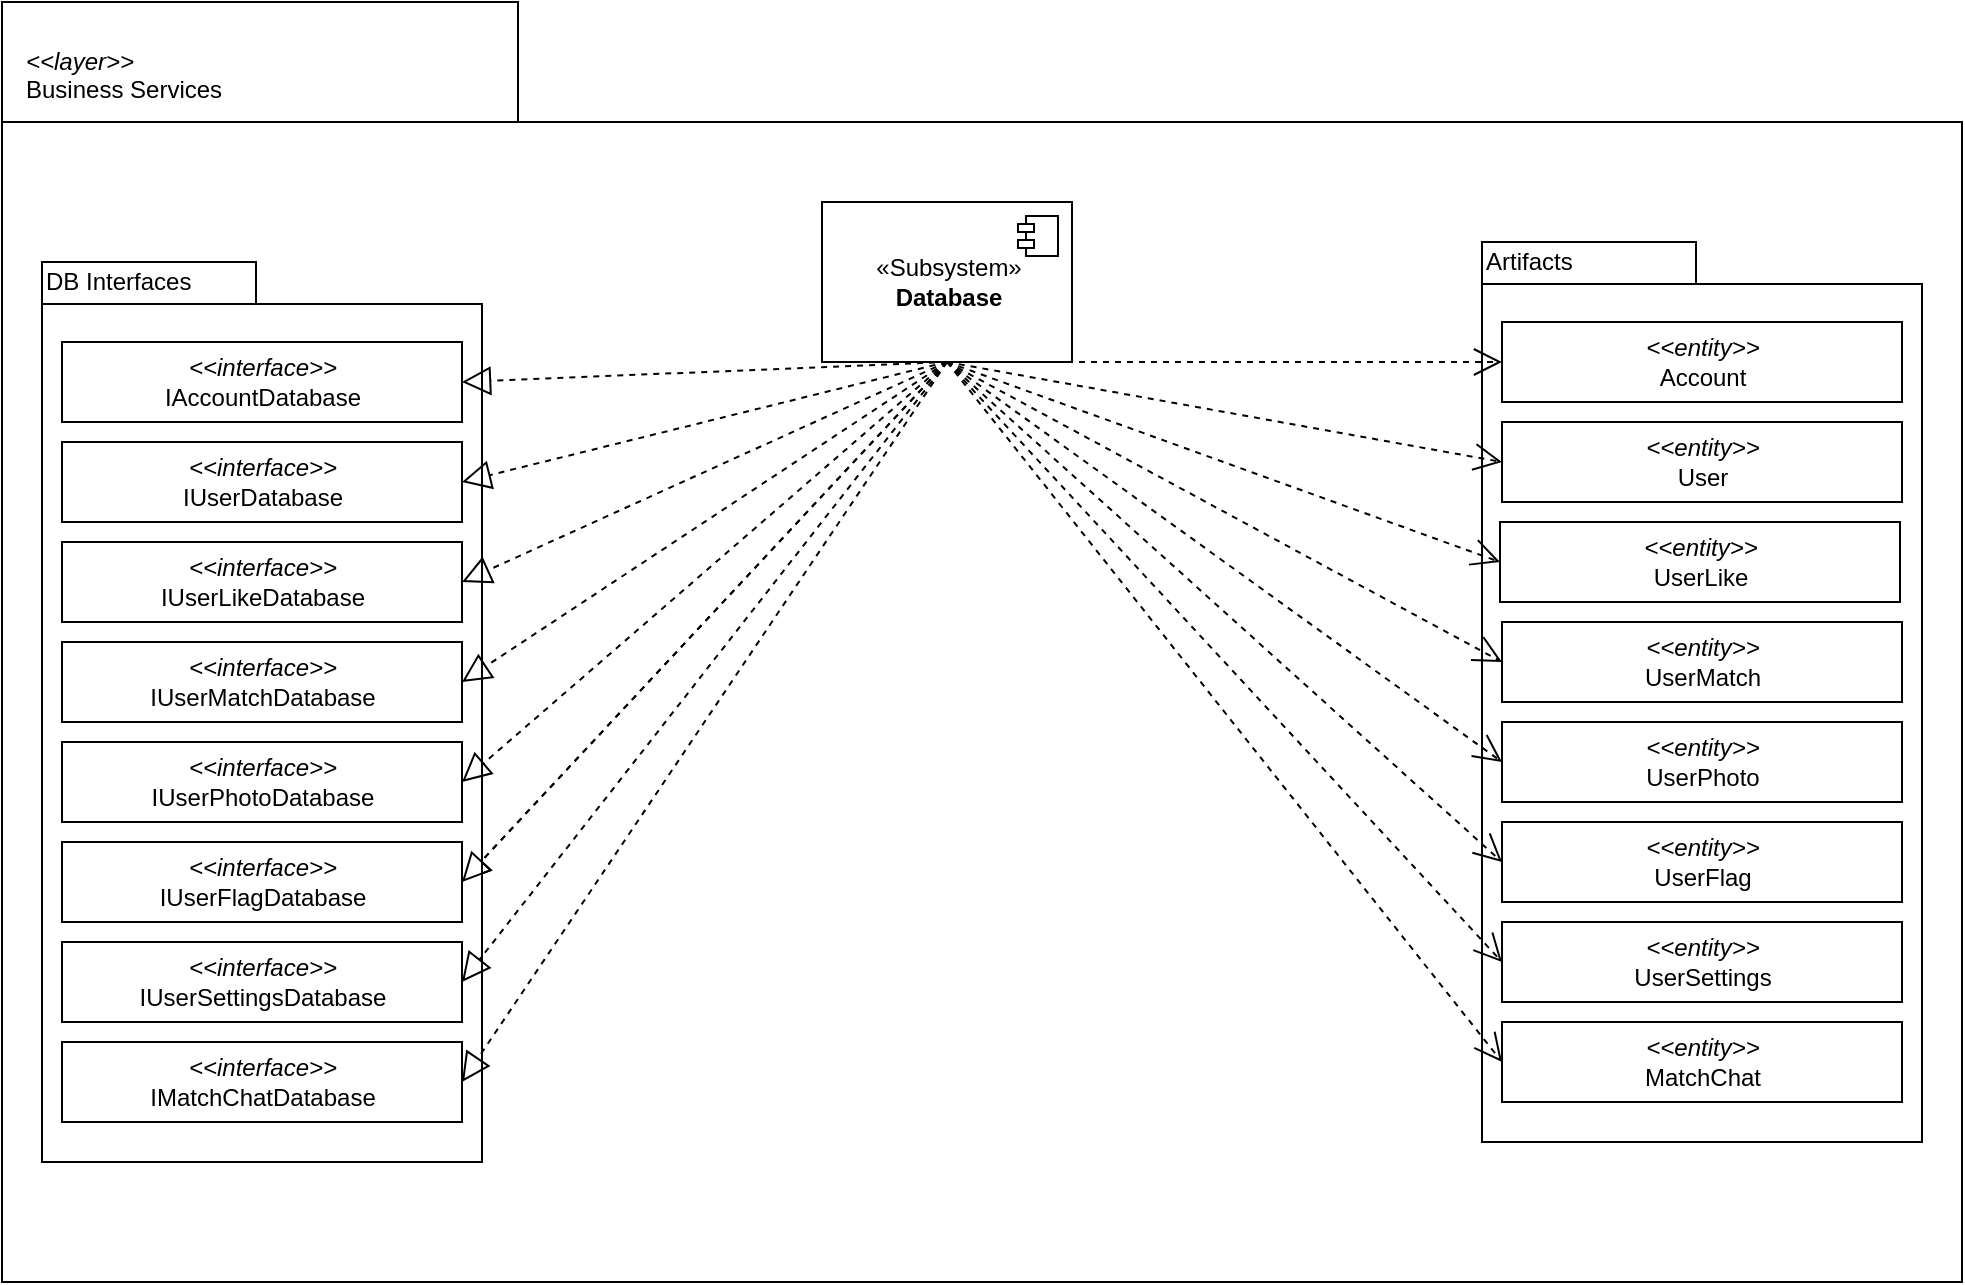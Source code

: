 <mxfile version="12.2.7" type="google" pages="1"><diagram id="LfgsSBoy9gub0dkq0x-g" name="Page-1"><mxGraphModel dx="2206" dy="1429" grid="1" gridSize="10" guides="1" tooltips="1" connect="1" arrows="1" fold="1" page="1" pageScale="1" pageWidth="1920" pageHeight="1200" math="0" shadow="0"><root><mxCell id="0"/><mxCell id="1" parent="0"/><mxCell id="aFrpmyp2ZqvWJK4SIHun-2" value="" style="shape=folder;fontStyle=1;spacingTop=10;tabWidth=258;tabHeight=60;tabPosition=left;html=1;" parent="1" vertex="1"><mxGeometry x="130" y="140" width="980" height="640" as="geometry"/></mxCell><mxCell id="aFrpmyp2ZqvWJK4SIHun-3" value="&lt;i&gt;&amp;lt;&amp;lt;layer&amp;gt;&amp;gt;&lt;/i&gt;&lt;br&gt;Business Services" style="text;html=1;resizable=0;points=[];autosize=1;align=left;verticalAlign=top;spacingTop=-4;" parent="1" vertex="1"><mxGeometry x="140" y="160" width="110" height="30" as="geometry"/></mxCell><mxCell id="aFrpmyp2ZqvWJK4SIHun-5" value="«Subsystem»&lt;br&gt;&lt;b&gt;Database&lt;/b&gt;" style="html=1;" parent="1" vertex="1"><mxGeometry x="540" y="240" width="125" height="80" as="geometry"/></mxCell><mxCell id="aFrpmyp2ZqvWJK4SIHun-6" value="" style="shape=component;jettyWidth=8;jettyHeight=4;" parent="aFrpmyp2ZqvWJK4SIHun-5" vertex="1"><mxGeometry x="1" width="20" height="20" relative="1" as="geometry"><mxPoint x="-27" y="7" as="offset"/></mxGeometry></mxCell><mxCell id="aFrpmyp2ZqvWJK4SIHun-69" value="" style="endArrow=block;dashed=1;endFill=0;endSize=12;html=1;entryX=1;entryY=0.5;entryDx=0;entryDy=0;exitX=0.5;exitY=1;exitDx=0;exitDy=0;" parent="1" source="aFrpmyp2ZqvWJK4SIHun-5" edge="1"><mxGeometry width="160" relative="1" as="geometry"><mxPoint x="537.5" y="280" as="sourcePoint"/><mxPoint x="360" y="580" as="targetPoint"/></mxGeometry></mxCell><mxCell id="aFrpmyp2ZqvWJK4SIHun-49" value="" style="shape=folder;fontStyle=1;spacingTop=10;tabWidth=107;tabHeight=21;tabPosition=left;html=1;" parent="1" vertex="1"><mxGeometry x="870" y="260" width="220" height="450" as="geometry"/></mxCell><mxCell id="aFrpmyp2ZqvWJK4SIHun-50" value="&lt;i&gt;&amp;lt;&amp;lt;entity&amp;gt;&amp;gt;&lt;br&gt;&lt;/i&gt;Account" style="html=1;" parent="1" vertex="1"><mxGeometry x="880" y="300" width="200" height="40" as="geometry"/></mxCell><mxCell id="aFrpmyp2ZqvWJK4SIHun-51" value="&lt;i&gt;&amp;lt;&amp;lt;entity&amp;gt;&amp;gt;&lt;br&gt;&lt;/i&gt;User" style="html=1;" parent="1" vertex="1"><mxGeometry x="880" y="350" width="200" height="40" as="geometry"/></mxCell><mxCell id="aFrpmyp2ZqvWJK4SIHun-53" value="&lt;i&gt;&amp;lt;&amp;lt;entity&amp;gt;&amp;gt;&lt;br&gt;&lt;/i&gt;UserLike" style="html=1;" parent="1" vertex="1"><mxGeometry x="879" y="400" width="200" height="40" as="geometry"/></mxCell><mxCell id="aFrpmyp2ZqvWJK4SIHun-54" value="&lt;i&gt;&amp;lt;&amp;lt;entity&amp;gt;&amp;gt;&lt;br&gt;&lt;/i&gt;UserMatch" style="html=1;" parent="1" vertex="1"><mxGeometry x="880" y="450" width="200" height="40" as="geometry"/></mxCell><mxCell id="aFrpmyp2ZqvWJK4SIHun-55" value="&lt;i&gt;&amp;lt;&amp;lt;entity&amp;gt;&amp;gt;&lt;br&gt;&lt;/i&gt;UserPhoto" style="html=1;" parent="1" vertex="1"><mxGeometry x="880" y="500" width="200" height="40" as="geometry"/></mxCell><mxCell id="aFrpmyp2ZqvWJK4SIHun-57" value="&lt;i&gt;&amp;lt;&amp;lt;entity&amp;gt;&amp;gt;&lt;br&gt;&lt;/i&gt;UserFlag" style="html=1;" parent="1" vertex="1"><mxGeometry x="880" y="550" width="200" height="40" as="geometry"/></mxCell><mxCell id="aFrpmyp2ZqvWJK4SIHun-58" value="&lt;i&gt;&amp;lt;&amp;lt;entity&amp;gt;&amp;gt;&lt;br&gt;&lt;/i&gt;UserSettings" style="html=1;" parent="1" vertex="1"><mxGeometry x="880" y="600" width="200" height="40" as="geometry"/></mxCell><mxCell id="aFrpmyp2ZqvWJK4SIHun-60" value="&lt;i&gt;&amp;lt;&amp;lt;entity&amp;gt;&amp;gt;&lt;br&gt;&lt;/i&gt;MatchChat" style="html=1;" parent="1" vertex="1"><mxGeometry x="880" y="650" width="200" height="40" as="geometry"/></mxCell><mxCell id="aFrpmyp2ZqvWJK4SIHun-62" value="Artifacts" style="text;html=1;resizable=0;points=[];autosize=1;align=left;verticalAlign=top;spacingTop=-4;" parent="1" vertex="1"><mxGeometry x="870" y="260" width="60" height="20" as="geometry"/></mxCell><mxCell id="aFrpmyp2ZqvWJK4SIHun-75" value="" style="endArrow=open;dashed=1;endFill=0;endSize=12;html=1;entryX=0;entryY=0.5;entryDx=0;entryDy=0;exitX=0.5;exitY=1;exitDx=0;exitDy=0;" parent="1" source="aFrpmyp2ZqvWJK4SIHun-5" target="aFrpmyp2ZqvWJK4SIHun-50" edge="1"><mxGeometry width="160" relative="1" as="geometry"><mxPoint x="580" y="230" as="sourcePoint"/><mxPoint x="480" y="430" as="targetPoint"/></mxGeometry></mxCell><mxCell id="aFrpmyp2ZqvWJK4SIHun-77" value="" style="endArrow=open;dashed=1;endFill=0;endSize=12;html=1;entryX=0;entryY=0.5;entryDx=0;entryDy=0;exitX=0.5;exitY=1;exitDx=0;exitDy=0;" parent="1" source="aFrpmyp2ZqvWJK4SIHun-5" target="aFrpmyp2ZqvWJK4SIHun-51" edge="1"><mxGeometry width="160" relative="1" as="geometry"><mxPoint x="580" y="230" as="sourcePoint"/><mxPoint x="900" y="330" as="targetPoint"/></mxGeometry></mxCell><mxCell id="aFrpmyp2ZqvWJK4SIHun-78" value="" style="endArrow=open;dashed=1;endFill=0;endSize=12;html=1;entryX=0;entryY=0.5;entryDx=0;entryDy=0;exitX=0.5;exitY=1;exitDx=0;exitDy=0;" parent="1" source="aFrpmyp2ZqvWJK4SIHun-5" target="aFrpmyp2ZqvWJK4SIHun-53" edge="1"><mxGeometry width="160" relative="1" as="geometry"><mxPoint x="610" y="260" as="sourcePoint"/><mxPoint x="910" y="340" as="targetPoint"/></mxGeometry></mxCell><mxCell id="aFrpmyp2ZqvWJK4SIHun-79" value="" style="endArrow=open;dashed=1;endFill=0;endSize=12;html=1;entryX=0;entryY=0.5;entryDx=0;entryDy=0;exitX=0.5;exitY=1;exitDx=0;exitDy=0;" parent="1" source="aFrpmyp2ZqvWJK4SIHun-5" target="aFrpmyp2ZqvWJK4SIHun-54" edge="1"><mxGeometry width="160" relative="1" as="geometry"><mxPoint x="620" y="270" as="sourcePoint"/><mxPoint x="920" y="350" as="targetPoint"/></mxGeometry></mxCell><mxCell id="aFrpmyp2ZqvWJK4SIHun-80" value="" style="endArrow=open;dashed=1;endFill=0;endSize=12;html=1;entryX=0;entryY=0.5;entryDx=0;entryDy=0;exitX=0.5;exitY=1;exitDx=0;exitDy=0;" parent="1" source="aFrpmyp2ZqvWJK4SIHun-5" target="aFrpmyp2ZqvWJK4SIHun-55" edge="1"><mxGeometry width="160" relative="1" as="geometry"><mxPoint x="630" y="280" as="sourcePoint"/><mxPoint x="930" y="360" as="targetPoint"/></mxGeometry></mxCell><mxCell id="aFrpmyp2ZqvWJK4SIHun-82" value="" style="endArrow=open;dashed=1;endFill=0;endSize=12;html=1;entryX=0;entryY=0.5;entryDx=0;entryDy=0;exitX=0.5;exitY=1;exitDx=0;exitDy=0;" parent="1" source="aFrpmyp2ZqvWJK4SIHun-5" target="aFrpmyp2ZqvWJK4SIHun-57" edge="1"><mxGeometry width="160" relative="1" as="geometry"><mxPoint x="650" y="300" as="sourcePoint"/><mxPoint x="950" y="380" as="targetPoint"/></mxGeometry></mxCell><mxCell id="aFrpmyp2ZqvWJK4SIHun-83" value="" style="endArrow=open;dashed=1;endFill=0;endSize=12;html=1;entryX=0;entryY=0.5;entryDx=0;entryDy=0;exitX=0.5;exitY=1;exitDx=0;exitDy=0;" parent="1" source="aFrpmyp2ZqvWJK4SIHun-5" target="aFrpmyp2ZqvWJK4SIHun-58" edge="1"><mxGeometry width="160" relative="1" as="geometry"><mxPoint x="660" y="310" as="sourcePoint"/><mxPoint x="960" y="390" as="targetPoint"/></mxGeometry></mxCell><mxCell id="aFrpmyp2ZqvWJK4SIHun-85" value="" style="endArrow=open;dashed=1;endFill=0;endSize=12;html=1;entryX=0;entryY=0.5;entryDx=0;entryDy=0;exitX=0.5;exitY=1;exitDx=0;exitDy=0;" parent="1" source="aFrpmyp2ZqvWJK4SIHun-5" target="aFrpmyp2ZqvWJK4SIHun-60" edge="1"><mxGeometry width="160" relative="1" as="geometry"><mxPoint x="530" y="620" as="sourcePoint"/><mxPoint x="830" y="700" as="targetPoint"/></mxGeometry></mxCell><mxCell id="aFrpmyp2ZqvWJK4SIHun-11" value="" style="shape=folder;fontStyle=1;spacingTop=10;tabWidth=107;tabHeight=21;tabPosition=left;html=1;" parent="1" vertex="1"><mxGeometry x="150" y="270" width="220" height="450" as="geometry"/></mxCell><mxCell id="aFrpmyp2ZqvWJK4SIHun-19" value="&lt;i&gt;&amp;lt;&amp;lt;interface&amp;gt;&amp;gt;&lt;br&gt;&lt;/i&gt;IAccountDatabase" style="html=1;" parent="1" vertex="1"><mxGeometry x="160" y="310" width="200" height="40" as="geometry"/></mxCell><mxCell id="aFrpmyp2ZqvWJK4SIHun-20" value="&lt;i&gt;&amp;lt;&amp;lt;interface&amp;gt;&amp;gt;&lt;br&gt;&lt;/i&gt;IUserDatabase" style="html=1;" parent="1" vertex="1"><mxGeometry x="160" y="360" width="200" height="40" as="geometry"/></mxCell><mxCell id="aFrpmyp2ZqvWJK4SIHun-22" value="&lt;i&gt;&amp;lt;&amp;lt;interface&amp;gt;&amp;gt;&lt;br&gt;&lt;/i&gt;IUserLikeDatabase" style="html=1;" parent="1" vertex="1"><mxGeometry x="160" y="410" width="200" height="40" as="geometry"/></mxCell><mxCell id="aFrpmyp2ZqvWJK4SIHun-23" value="&lt;i&gt;&amp;lt;&amp;lt;interface&amp;gt;&amp;gt;&lt;br&gt;&lt;/i&gt;IUserMatchDatabase" style="html=1;" parent="1" vertex="1"><mxGeometry x="160" y="460" width="200" height="40" as="geometry"/></mxCell><mxCell id="aFrpmyp2ZqvWJK4SIHun-25" value="&lt;i&gt;&amp;lt;&amp;lt;interface&amp;gt;&amp;gt;&lt;br&gt;&lt;/i&gt;IUserPhotoDatabase" style="html=1;" parent="1" vertex="1"><mxGeometry x="160" y="510" width="200" height="40" as="geometry"/></mxCell><mxCell id="aFrpmyp2ZqvWJK4SIHun-27" value="&lt;i&gt;&amp;lt;&amp;lt;interface&amp;gt;&amp;gt;&lt;br&gt;&lt;/i&gt;IUserFlagDatabase" style="html=1;" parent="1" vertex="1"><mxGeometry x="160" y="560" width="200" height="40" as="geometry"/></mxCell><mxCell id="aFrpmyp2ZqvWJK4SIHun-28" value="&lt;i&gt;&amp;lt;&amp;lt;interface&amp;gt;&amp;gt;&lt;br&gt;&lt;/i&gt;IUserSettingsDatabase" style="html=1;" parent="1" vertex="1"><mxGeometry x="160" y="610" width="200" height="40" as="geometry"/></mxCell><mxCell id="aFrpmyp2ZqvWJK4SIHun-30" value="&lt;i&gt;&amp;lt;&amp;lt;interface&amp;gt;&amp;gt;&lt;br&gt;&lt;/i&gt;IMatchChatDatabase" style="html=1;" parent="1" vertex="1"><mxGeometry x="160" y="660" width="200" height="40" as="geometry"/></mxCell><mxCell id="aFrpmyp2ZqvWJK4SIHun-14" value="DB Interfaces" style="text;html=1;resizable=0;points=[];autosize=1;align=left;verticalAlign=top;spacingTop=-4;" parent="1" vertex="1"><mxGeometry x="150" y="270" width="90" height="20" as="geometry"/></mxCell><mxCell id="aFrpmyp2ZqvWJK4SIHun-65" value="" style="endArrow=block;dashed=1;endFill=0;endSize=12;html=1;entryX=1;entryY=0.5;entryDx=0;entryDy=0;exitX=0.5;exitY=1;exitDx=0;exitDy=0;" parent="1" source="aFrpmyp2ZqvWJK4SIHun-5" edge="1" target="aFrpmyp2ZqvWJK4SIHun-20"><mxGeometry width="160" relative="1" as="geometry"><mxPoint x="476.5" y="330" as="sourcePoint"/><mxPoint x="359" y="420" as="targetPoint"/></mxGeometry></mxCell><mxCell id="aFrpmyp2ZqvWJK4SIHun-66" value="" style="endArrow=block;dashed=1;endFill=0;endSize=12;html=1;entryX=1;entryY=0.5;entryDx=0;entryDy=0;exitX=0.5;exitY=1;exitDx=0;exitDy=0;" parent="1" source="aFrpmyp2ZqvWJK4SIHun-5" target="aFrpmyp2ZqvWJK4SIHun-22" edge="1"><mxGeometry width="160" relative="1" as="geometry"><mxPoint x="480" y="220" as="sourcePoint"/><mxPoint x="390" y="340" as="targetPoint"/></mxGeometry></mxCell><mxCell id="aFrpmyp2ZqvWJK4SIHun-63" value="" style="endArrow=block;dashed=1;endFill=0;endSize=12;html=1;entryX=1;entryY=0.5;entryDx=0;entryDy=0;exitX=0.5;exitY=1;exitDx=0;exitDy=0;" parent="1" source="aFrpmyp2ZqvWJK4SIHun-5" target="aFrpmyp2ZqvWJK4SIHun-19" edge="1"><mxGeometry width="160" relative="1" as="geometry"><mxPoint x="420" y="240" as="sourcePoint"/><mxPoint x="580" y="240" as="targetPoint"/></mxGeometry></mxCell><mxCell id="aFrpmyp2ZqvWJK4SIHun-67" value="" style="endArrow=block;dashed=1;endFill=0;endSize=12;html=1;entryX=1;entryY=0.5;entryDx=0;entryDy=0;exitX=0.5;exitY=1;exitDx=0;exitDy=0;" parent="1" source="aFrpmyp2ZqvWJK4SIHun-5" target="aFrpmyp2ZqvWJK4SIHun-23" edge="1"><mxGeometry width="160" relative="1" as="geometry"><mxPoint x="480" y="220" as="sourcePoint"/><mxPoint x="400" y="350" as="targetPoint"/></mxGeometry></mxCell><mxCell id="aFrpmyp2ZqvWJK4SIHun-68" value="" style="endArrow=block;dashed=1;endFill=0;endSize=12;html=1;entryX=1;entryY=0.5;entryDx=0;entryDy=0;exitX=0.5;exitY=1;exitDx=0;exitDy=0;" parent="1" source="aFrpmyp2ZqvWJK4SIHun-5" target="aFrpmyp2ZqvWJK4SIHun-25" edge="1"><mxGeometry width="160" relative="1" as="geometry"><mxPoint x="527.5" y="270" as="sourcePoint"/><mxPoint x="410" y="360" as="targetPoint"/></mxGeometry></mxCell><mxCell id="aFrpmyp2ZqvWJK4SIHun-70" value="" style="endArrow=block;dashed=1;endFill=0;endSize=12;html=1;entryX=1;entryY=0.5;entryDx=0;entryDy=0;exitX=0.5;exitY=1;exitDx=0;exitDy=0;" parent="1" source="aFrpmyp2ZqvWJK4SIHun-5" target="aFrpmyp2ZqvWJK4SIHun-27" edge="1"><mxGeometry width="160" relative="1" as="geometry"><mxPoint x="547.5" y="290" as="sourcePoint"/><mxPoint x="430" y="380" as="targetPoint"/></mxGeometry></mxCell><mxCell id="aFrpmyp2ZqvWJK4SIHun-71" value="" style="endArrow=block;dashed=1;endFill=0;endSize=12;html=1;entryX=1;entryY=0.5;entryDx=0;entryDy=0;exitX=0.5;exitY=1;exitDx=0;exitDy=0;" parent="1" source="aFrpmyp2ZqvWJK4SIHun-5" target="aFrpmyp2ZqvWJK4SIHun-28" edge="1"><mxGeometry width="160" relative="1" as="geometry"><mxPoint x="557.5" y="300" as="sourcePoint"/><mxPoint x="440" y="390" as="targetPoint"/></mxGeometry></mxCell><mxCell id="aFrpmyp2ZqvWJK4SIHun-73" value="" style="endArrow=block;dashed=1;endFill=0;endSize=12;html=1;entryX=1;entryY=0.5;entryDx=0;entryDy=0;exitX=0.5;exitY=1;exitDx=0;exitDy=0;" parent="1" source="aFrpmyp2ZqvWJK4SIHun-5" target="aFrpmyp2ZqvWJK4SIHun-30" edge="1"><mxGeometry width="160" relative="1" as="geometry"><mxPoint x="577.5" y="320" as="sourcePoint"/><mxPoint x="460" y="410" as="targetPoint"/></mxGeometry></mxCell></root></mxGraphModel></diagram></mxfile>
